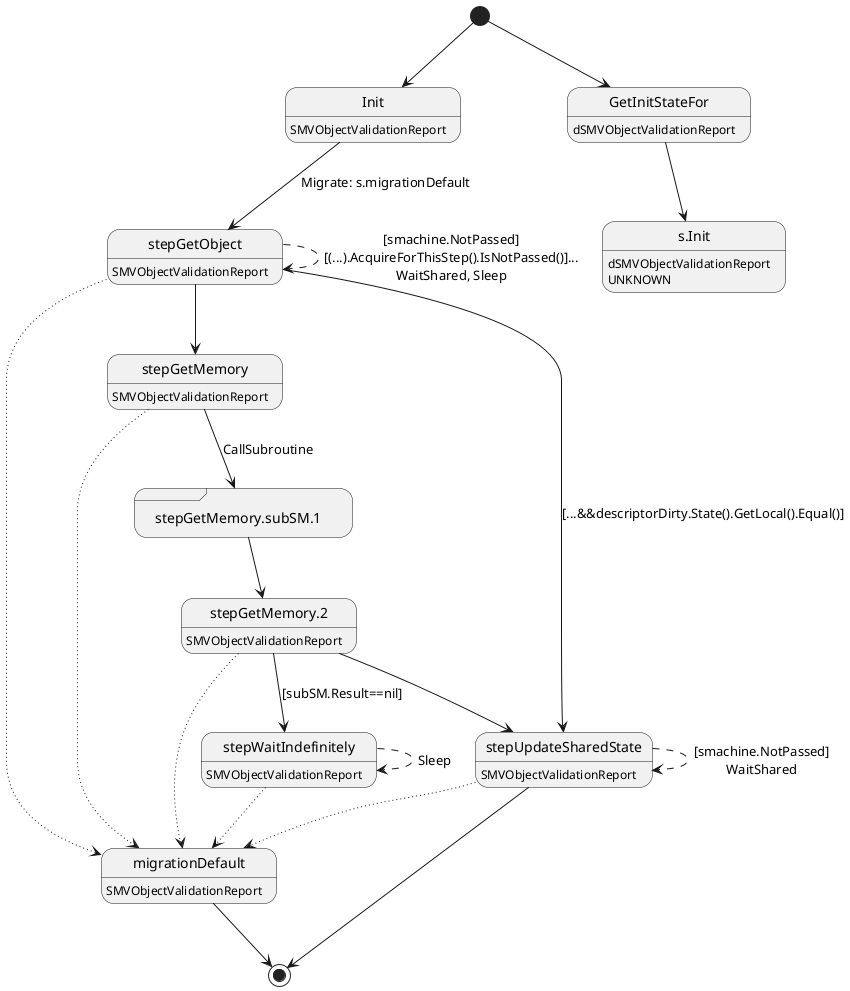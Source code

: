 @startuml
state "Init" as T01_S002
T01_S002 : SMVObjectValidationReport
[*] --> T01_S002
T01_S002 --> T01_S003 : Migrate: s.migrationDefault
state "migrationDefault" as T01_S001
T01_S001 : SMVObjectValidationReport
T01_S001 --> [*]
state "stepGetMemory" as T01_S005
T01_S005 : SMVObjectValidationReport
T01_S005 --[dotted]> T01_S001
T01_S005 --> T01_S006 : CallSubroutine
state "stepGetMemory.2" as T01_S007
T01_S007 : SMVObjectValidationReport
T01_S007 --[dotted]> T01_S001
T01_S007 --> T01_S004 : [subSM.Result==nil]
T01_S007 --> T01_S008
state "stepGetMemory.subSM.1" as T01_S006 <<sdlreceive>>
T01_S006 --> T01_S007
state "stepGetObject" as T01_S003
T01_S003 : SMVObjectValidationReport
T01_S003 --[dotted]> T01_S001
T01_S003 --[dashed]> T01_S003 : [smachine.NotPassed]\n[(...).AcquireForThisStep().IsNotPassed()]...\nWaitShared, Sleep
T01_S003 --> T01_S008 : [...&&descriptorDirty.State().GetLocal().Equal()]
T01_S003 --> T01_S005
state "stepUpdateSharedState" as T01_S008
T01_S008 : SMVObjectValidationReport
T01_S008 --[dotted]> T01_S001
T01_S008 --[dashed]> T01_S008 : [smachine.NotPassed]\nWaitShared
T01_S008 --> [*]
state "stepWaitIndefinitely" as T01_S004
T01_S004 : SMVObjectValidationReport
T01_S004 --[dotted]> T01_S001
T01_S004 --[dashed]> T01_S004 : Sleep
state "GetInitStateFor" as T00_S001
T00_S001 : dSMVObjectValidationReport
[*] --> T00_S001
state "s.Init" as T00_U001
T00_U001 : dSMVObjectValidationReport
T00_U001 : UNKNOWN 
T00_S001 --> T00_U001
@enduml
